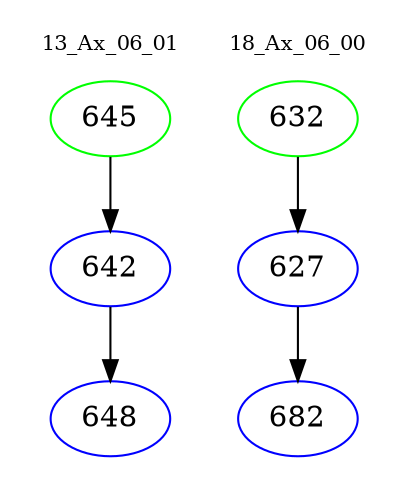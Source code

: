 digraph{
subgraph cluster_0 {
color = white
label = "13_Ax_06_01";
fontsize=10;
T0_645 [label="645", color="green"]
T0_645 -> T0_642 [color="black"]
T0_642 [label="642", color="blue"]
T0_642 -> T0_648 [color="black"]
T0_648 [label="648", color="blue"]
}
subgraph cluster_1 {
color = white
label = "18_Ax_06_00";
fontsize=10;
T1_632 [label="632", color="green"]
T1_632 -> T1_627 [color="black"]
T1_627 [label="627", color="blue"]
T1_627 -> T1_682 [color="black"]
T1_682 [label="682", color="blue"]
}
}
